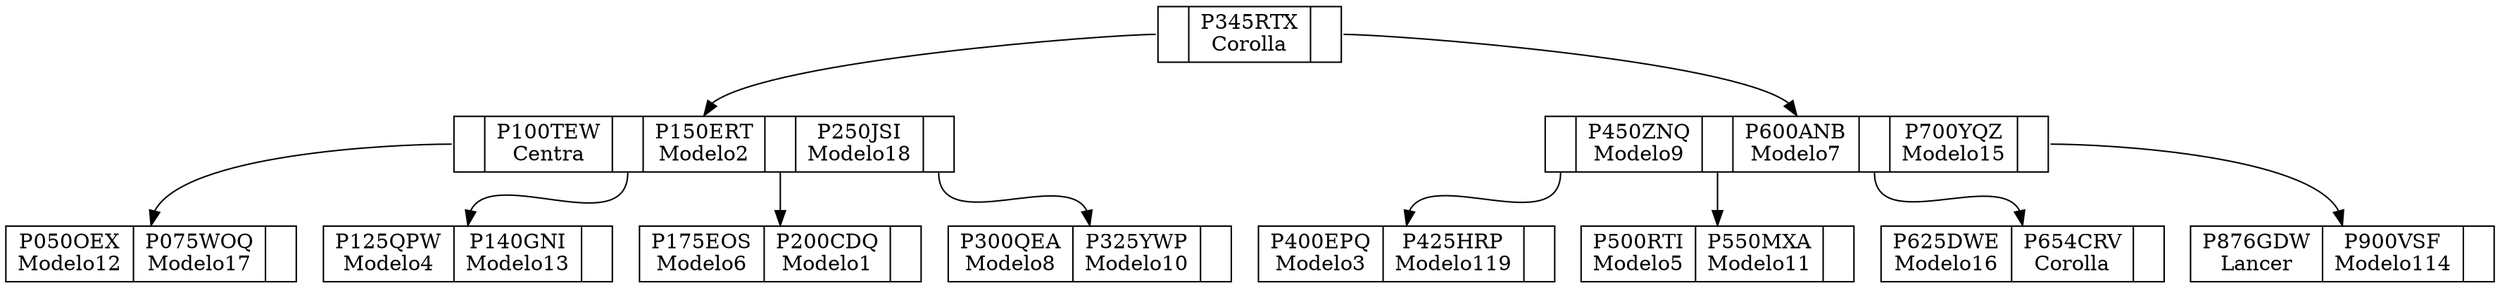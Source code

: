 digraph g{ 
rankdir = TB; 
node [shape = record]; 
25365759[label ="<11161421>|P345RTX&#92;nCorolla|<23455535>"]; 
11161421[label ="<26270228>|P100TEW&#92;nCentra|<15322861>|P150ERT&#92;nModelo2|<11349722>|P250JSI&#92;nModelo18|<256191>"]; 
26270228[label ="P050OEX&#92;nModelo12|P075WOQ&#92;nModelo17|"]; 
15322861[label ="P125QPW&#92;nModelo4|P140GNI&#92;nModelo13|"]; 
11349722[label ="P175EOS&#92;nModelo6|P200CDQ&#92;nModelo1|"]; 
256191[label ="P300QEA&#92;nModelo8|P325YWP&#92;nModelo10|"]; 
23455535[label ="<31639889>|P450ZNQ&#92;nModelo9|<25755302>|P600ANB&#92;nModelo7|<1362611>|P700YQZ&#92;nModelo15|<26314206>"]; 
31639889[label ="P400EPQ&#92;nModelo3|P425HRP&#92;nModelo119|"]; 
25755302[label ="P500RTI&#92;nModelo5|P550MXA&#92;nModelo11|"]; 
1362611[label ="P625DWE&#92;nModelo16|P654CRV&#92;nCorolla|"]; 
26314206[label ="P876GDW&#92;nLancer|P900VSF&#92;nModelo114|"]; 

25365759:11161421->11161421:n; 
25365759:23455535->23455535:n; 
11161421:26270228->26270228:n; 
11161421:15322861->15322861:n; 
11161421:11349722->11349722:n; 
11161421:256191->256191:n; 
23455535:31639889->31639889:n; 
23455535:25755302->25755302:n; 
23455535:1362611->1362611:n; 
23455535:26314206->26314206:n; 
} 
